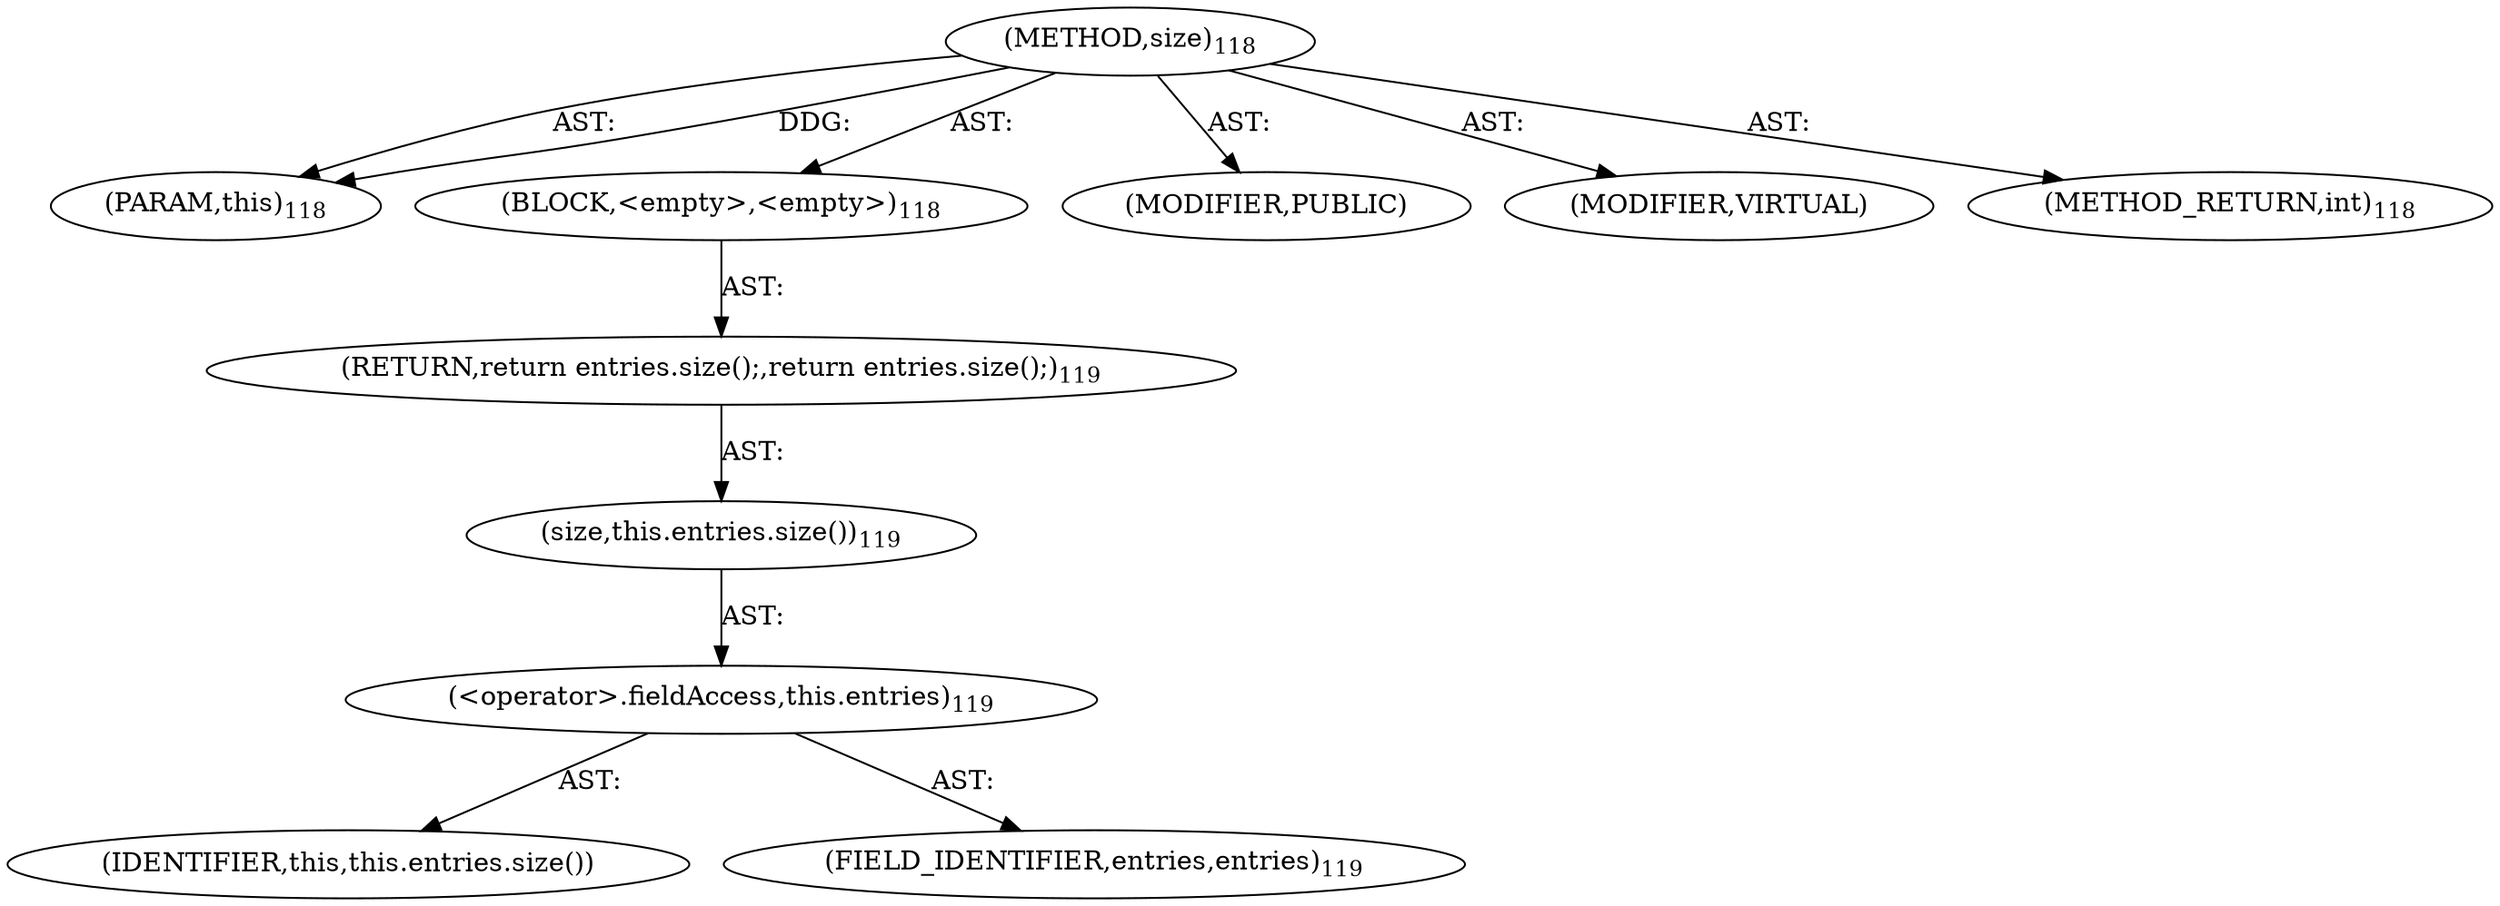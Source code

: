 digraph "size" {  
"111669149698" [label = <(METHOD,size)<SUB>118</SUB>> ]
"115964116997" [label = <(PARAM,this)<SUB>118</SUB>> ]
"25769803779" [label = <(BLOCK,&lt;empty&gt;,&lt;empty&gt;)<SUB>118</SUB>> ]
"146028888064" [label = <(RETURN,return entries.size();,return entries.size();)<SUB>119</SUB>> ]
"30064771093" [label = <(size,this.entries.size())<SUB>119</SUB>> ]
"30064771094" [label = <(&lt;operator&gt;.fieldAccess,this.entries)<SUB>119</SUB>> ]
"68719476755" [label = <(IDENTIFIER,this,this.entries.size())> ]
"55834574853" [label = <(FIELD_IDENTIFIER,entries,entries)<SUB>119</SUB>> ]
"133143986182" [label = <(MODIFIER,PUBLIC)> ]
"133143986183" [label = <(MODIFIER,VIRTUAL)> ]
"128849018882" [label = <(METHOD_RETURN,int)<SUB>118</SUB>> ]
  "111669149698" -> "115964116997"  [ label = "AST: "] 
  "111669149698" -> "25769803779"  [ label = "AST: "] 
  "111669149698" -> "133143986182"  [ label = "AST: "] 
  "111669149698" -> "133143986183"  [ label = "AST: "] 
  "111669149698" -> "128849018882"  [ label = "AST: "] 
  "25769803779" -> "146028888064"  [ label = "AST: "] 
  "146028888064" -> "30064771093"  [ label = "AST: "] 
  "30064771093" -> "30064771094"  [ label = "AST: "] 
  "30064771094" -> "68719476755"  [ label = "AST: "] 
  "30064771094" -> "55834574853"  [ label = "AST: "] 
  "111669149698" -> "115964116997"  [ label = "DDG: "] 
}
